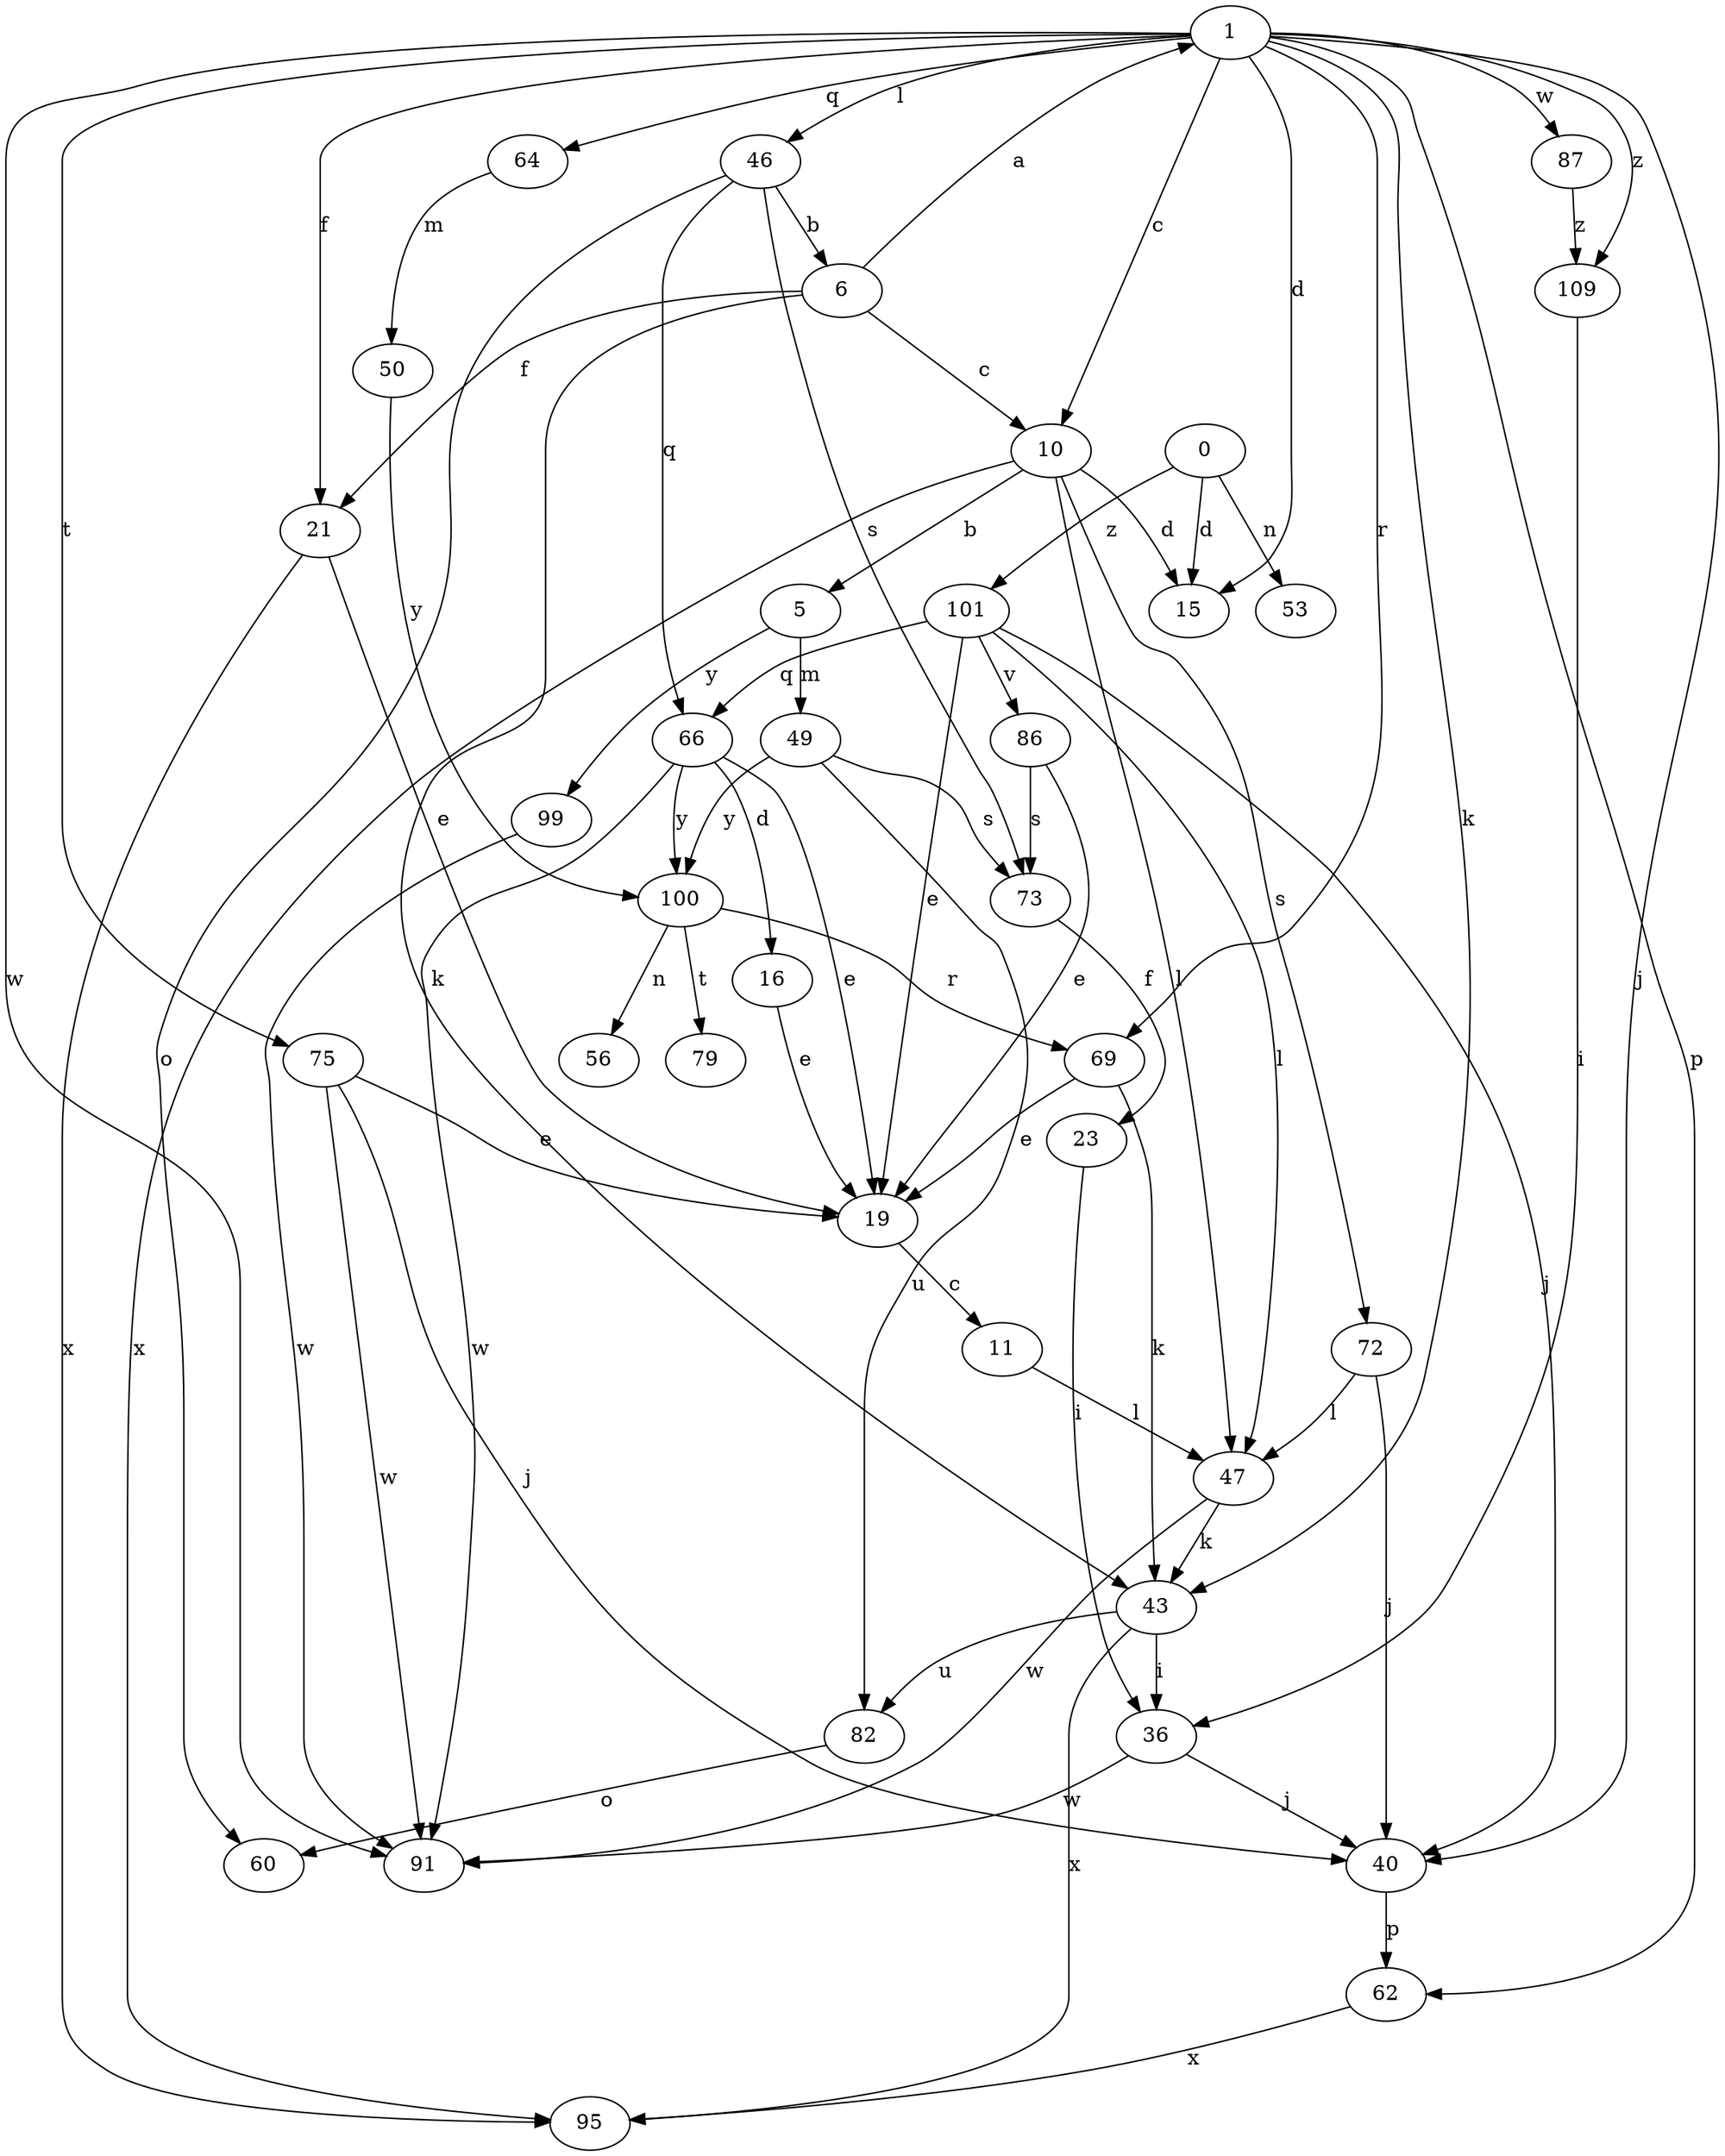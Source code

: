 strict digraph  {
0;
1;
5;
6;
10;
11;
15;
16;
19;
21;
23;
36;
40;
43;
46;
47;
49;
50;
53;
56;
60;
62;
64;
66;
69;
72;
73;
75;
79;
82;
86;
87;
91;
95;
99;
100;
101;
109;
0 -> 15  [label=d];
0 -> 53  [label=n];
0 -> 101  [label=z];
1 -> 10  [label=c];
1 -> 15  [label=d];
1 -> 21  [label=f];
1 -> 40  [label=j];
1 -> 43  [label=k];
1 -> 46  [label=l];
1 -> 62  [label=p];
1 -> 64  [label=q];
1 -> 69  [label=r];
1 -> 75  [label=t];
1 -> 87  [label=w];
1 -> 91  [label=w];
1 -> 109  [label=z];
5 -> 49  [label=m];
5 -> 99  [label=y];
6 -> 1  [label=a];
6 -> 10  [label=c];
6 -> 21  [label=f];
6 -> 43  [label=k];
10 -> 5  [label=b];
10 -> 15  [label=d];
10 -> 47  [label=l];
10 -> 72  [label=s];
10 -> 95  [label=x];
11 -> 47  [label=l];
16 -> 19  [label=e];
19 -> 11  [label=c];
21 -> 19  [label=e];
21 -> 95  [label=x];
23 -> 36  [label=i];
36 -> 40  [label=j];
36 -> 91  [label=w];
40 -> 62  [label=p];
43 -> 36  [label=i];
43 -> 82  [label=u];
43 -> 95  [label=x];
46 -> 6  [label=b];
46 -> 60  [label=o];
46 -> 66  [label=q];
46 -> 73  [label=s];
47 -> 43  [label=k];
47 -> 91  [label=w];
49 -> 73  [label=s];
49 -> 82  [label=u];
49 -> 100  [label=y];
50 -> 100  [label=y];
62 -> 95  [label=x];
64 -> 50  [label=m];
66 -> 16  [label=d];
66 -> 19  [label=e];
66 -> 91  [label=w];
66 -> 100  [label=y];
69 -> 19  [label=e];
69 -> 43  [label=k];
72 -> 40  [label=j];
72 -> 47  [label=l];
73 -> 23  [label=f];
75 -> 19  [label=e];
75 -> 40  [label=j];
75 -> 91  [label=w];
82 -> 60  [label=o];
86 -> 19  [label=e];
86 -> 73  [label=s];
87 -> 109  [label=z];
99 -> 91  [label=w];
100 -> 56  [label=n];
100 -> 69  [label=r];
100 -> 79  [label=t];
101 -> 19  [label=e];
101 -> 40  [label=j];
101 -> 47  [label=l];
101 -> 66  [label=q];
101 -> 86  [label=v];
109 -> 36  [label=i];
}
